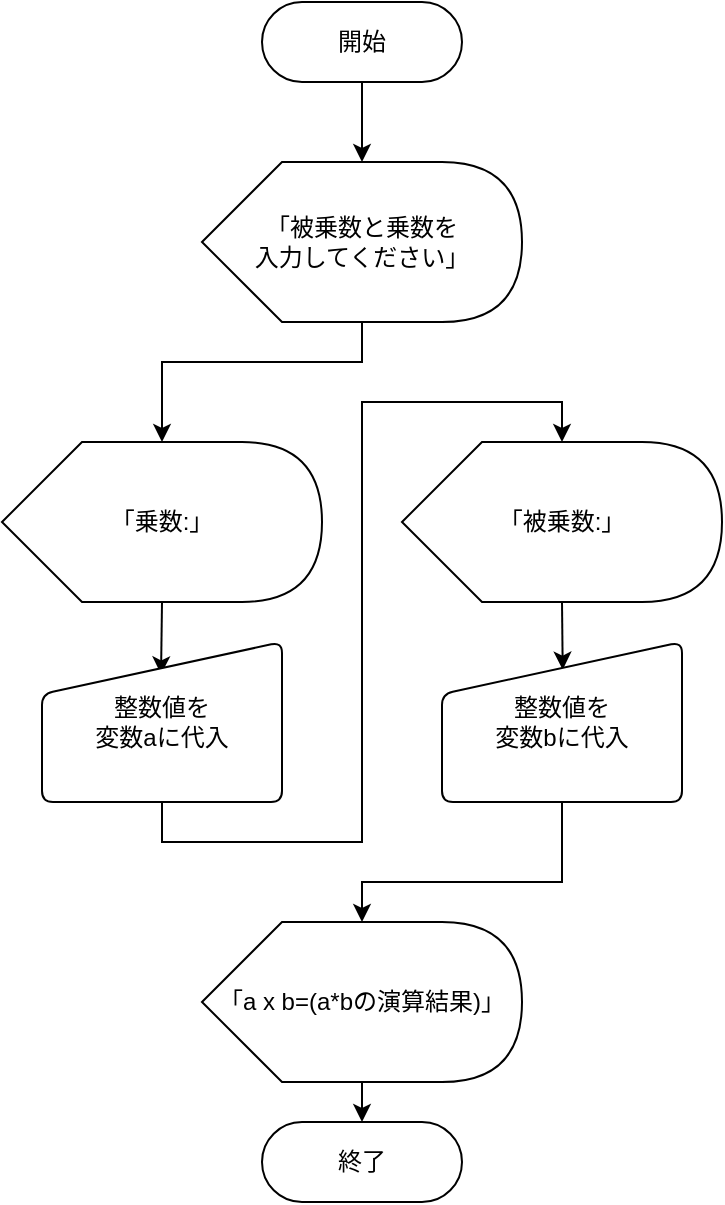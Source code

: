 <mxfile version="24.7.17">
  <diagram id="C5RBs43oDa-KdzZeNtuy" name="Page-1">
    <mxGraphModel dx="1192" dy="530" grid="1" gridSize="10" guides="1" tooltips="1" connect="1" arrows="1" fold="1" page="1" pageScale="1" pageWidth="827" pageHeight="1169" math="0" shadow="0">
      <root>
        <mxCell id="WIyWlLk6GJQsqaUBKTNV-0" />
        <mxCell id="WIyWlLk6GJQsqaUBKTNV-1" parent="WIyWlLk6GJQsqaUBKTNV-0" />
        <mxCell id="wpFpBT99-KxJ_QZ6yb1I-0" value="開始" style="html=1;dashed=0;whiteSpace=wrap;shape=mxgraph.dfd.start" parent="WIyWlLk6GJQsqaUBKTNV-1" vertex="1">
          <mxGeometry x="-50" width="100" height="40" as="geometry" />
        </mxCell>
        <mxCell id="wpFpBT99-KxJ_QZ6yb1I-1" value="終了" style="html=1;dashed=0;whiteSpace=wrap;shape=mxgraph.dfd.start" parent="WIyWlLk6GJQsqaUBKTNV-1" vertex="1">
          <mxGeometry x="-50" y="560" width="100" height="40" as="geometry" />
        </mxCell>
        <mxCell id="uORbJ-g-QkJ-AnzBy6FT-0" value="&lt;div&gt;「被乗数と乗数を&lt;/div&gt;&lt;div&gt;入力してください」&lt;/div&gt;" style="shape=display;whiteSpace=wrap;html=1;" vertex="1" parent="WIyWlLk6GJQsqaUBKTNV-1">
          <mxGeometry x="-80" y="80" width="160" height="80" as="geometry" />
        </mxCell>
        <mxCell id="uORbJ-g-QkJ-AnzBy6FT-9" style="edgeStyle=orthogonalEdgeStyle;rounded=0;orthogonalLoop=1;jettySize=auto;html=1;exitX=0;exitY=0;exitDx=80;exitDy=80;exitPerimeter=0;entryX=0.496;entryY=0.202;entryDx=0;entryDy=0;entryPerimeter=0;" edge="1" parent="WIyWlLk6GJQsqaUBKTNV-1" source="uORbJ-g-QkJ-AnzBy6FT-1" target="uORbJ-g-QkJ-AnzBy6FT-4">
          <mxGeometry relative="1" as="geometry" />
        </mxCell>
        <mxCell id="uORbJ-g-QkJ-AnzBy6FT-1" value="&lt;div&gt;「乗数:」&lt;/div&gt;" style="shape=display;whiteSpace=wrap;html=1;" vertex="1" parent="WIyWlLk6GJQsqaUBKTNV-1">
          <mxGeometry x="-180" y="220" width="160" height="80" as="geometry" />
        </mxCell>
        <mxCell id="uORbJ-g-QkJ-AnzBy6FT-11" style="edgeStyle=orthogonalEdgeStyle;rounded=0;orthogonalLoop=1;jettySize=auto;html=1;exitX=0;exitY=0;exitDx=80;exitDy=80;exitPerimeter=0;entryX=0.503;entryY=0.173;entryDx=0;entryDy=0;entryPerimeter=0;" edge="1" parent="WIyWlLk6GJQsqaUBKTNV-1" source="uORbJ-g-QkJ-AnzBy6FT-2" target="uORbJ-g-QkJ-AnzBy6FT-5">
          <mxGeometry relative="1" as="geometry" />
        </mxCell>
        <mxCell id="uORbJ-g-QkJ-AnzBy6FT-2" value="&lt;div&gt;「被乗数:」&lt;/div&gt;" style="shape=display;whiteSpace=wrap;html=1;" vertex="1" parent="WIyWlLk6GJQsqaUBKTNV-1">
          <mxGeometry x="20" y="220" width="160" height="80" as="geometry" />
        </mxCell>
        <mxCell id="uORbJ-g-QkJ-AnzBy6FT-4" value="&lt;div&gt;整数値を&lt;/div&gt;&lt;div&gt;変数aに代入&lt;br&gt;&lt;/div&gt;" style="html=1;strokeWidth=1;shape=manualInput;whiteSpace=wrap;rounded=1;size=26;arcSize=11;" vertex="1" parent="WIyWlLk6GJQsqaUBKTNV-1">
          <mxGeometry x="-160" y="320" width="120" height="80" as="geometry" />
        </mxCell>
        <mxCell id="uORbJ-g-QkJ-AnzBy6FT-5" value="&lt;div&gt;整数値を&lt;/div&gt;&lt;div&gt;変数bに代入&lt;br&gt;&lt;/div&gt;" style="html=1;strokeWidth=1;shape=manualInput;whiteSpace=wrap;rounded=1;size=26;arcSize=11;" vertex="1" parent="WIyWlLk6GJQsqaUBKTNV-1">
          <mxGeometry x="40" y="320" width="120" height="80" as="geometry" />
        </mxCell>
        <mxCell id="uORbJ-g-QkJ-AnzBy6FT-6" value="&lt;div&gt;「a x b=(a*bの演算結果)」&lt;/div&gt;" style="shape=display;whiteSpace=wrap;html=1;" vertex="1" parent="WIyWlLk6GJQsqaUBKTNV-1">
          <mxGeometry x="-80" y="460" width="160" height="80" as="geometry" />
        </mxCell>
        <mxCell id="uORbJ-g-QkJ-AnzBy6FT-7" style="edgeStyle=orthogonalEdgeStyle;rounded=0;orthogonalLoop=1;jettySize=auto;html=1;exitX=0.5;exitY=0.5;exitDx=0;exitDy=20;exitPerimeter=0;entryX=0;entryY=0;entryDx=80;entryDy=0;entryPerimeter=0;" edge="1" parent="WIyWlLk6GJQsqaUBKTNV-1" source="wpFpBT99-KxJ_QZ6yb1I-0" target="uORbJ-g-QkJ-AnzBy6FT-0">
          <mxGeometry relative="1" as="geometry" />
        </mxCell>
        <mxCell id="uORbJ-g-QkJ-AnzBy6FT-8" style="edgeStyle=orthogonalEdgeStyle;rounded=0;orthogonalLoop=1;jettySize=auto;html=1;exitX=0;exitY=0;exitDx=80;exitDy=80;exitPerimeter=0;entryX=0;entryY=0;entryDx=80;entryDy=0;entryPerimeter=0;" edge="1" parent="WIyWlLk6GJQsqaUBKTNV-1" source="uORbJ-g-QkJ-AnzBy6FT-0" target="uORbJ-g-QkJ-AnzBy6FT-1">
          <mxGeometry relative="1" as="geometry">
            <Array as="points">
              <mxPoint y="180" />
              <mxPoint x="-100" y="180" />
            </Array>
          </mxGeometry>
        </mxCell>
        <mxCell id="uORbJ-g-QkJ-AnzBy6FT-10" style="edgeStyle=orthogonalEdgeStyle;rounded=0;orthogonalLoop=1;jettySize=auto;html=1;exitX=0.5;exitY=1;exitDx=0;exitDy=0;entryX=0;entryY=0;entryDx=80;entryDy=0;entryPerimeter=0;" edge="1" parent="WIyWlLk6GJQsqaUBKTNV-1" source="uORbJ-g-QkJ-AnzBy6FT-4" target="uORbJ-g-QkJ-AnzBy6FT-2">
          <mxGeometry relative="1" as="geometry">
            <Array as="points">
              <mxPoint x="-100" y="420" />
              <mxPoint y="420" />
              <mxPoint y="200" />
              <mxPoint x="100" y="200" />
            </Array>
          </mxGeometry>
        </mxCell>
        <mxCell id="uORbJ-g-QkJ-AnzBy6FT-12" style="edgeStyle=orthogonalEdgeStyle;rounded=0;orthogonalLoop=1;jettySize=auto;html=1;exitX=0.5;exitY=1;exitDx=0;exitDy=0;entryX=0;entryY=0;entryDx=80;entryDy=0;entryPerimeter=0;" edge="1" parent="WIyWlLk6GJQsqaUBKTNV-1" source="uORbJ-g-QkJ-AnzBy6FT-5" target="uORbJ-g-QkJ-AnzBy6FT-6">
          <mxGeometry relative="1" as="geometry">
            <Array as="points">
              <mxPoint x="100" y="440" />
              <mxPoint y="440" />
            </Array>
          </mxGeometry>
        </mxCell>
        <mxCell id="uORbJ-g-QkJ-AnzBy6FT-13" style="edgeStyle=orthogonalEdgeStyle;rounded=0;orthogonalLoop=1;jettySize=auto;html=1;exitX=0;exitY=0;exitDx=80;exitDy=80;exitPerimeter=0;entryX=0.5;entryY=0.5;entryDx=0;entryDy=-20;entryPerimeter=0;" edge="1" parent="WIyWlLk6GJQsqaUBKTNV-1" source="uORbJ-g-QkJ-AnzBy6FT-6" target="wpFpBT99-KxJ_QZ6yb1I-1">
          <mxGeometry relative="1" as="geometry" />
        </mxCell>
      </root>
    </mxGraphModel>
  </diagram>
</mxfile>
